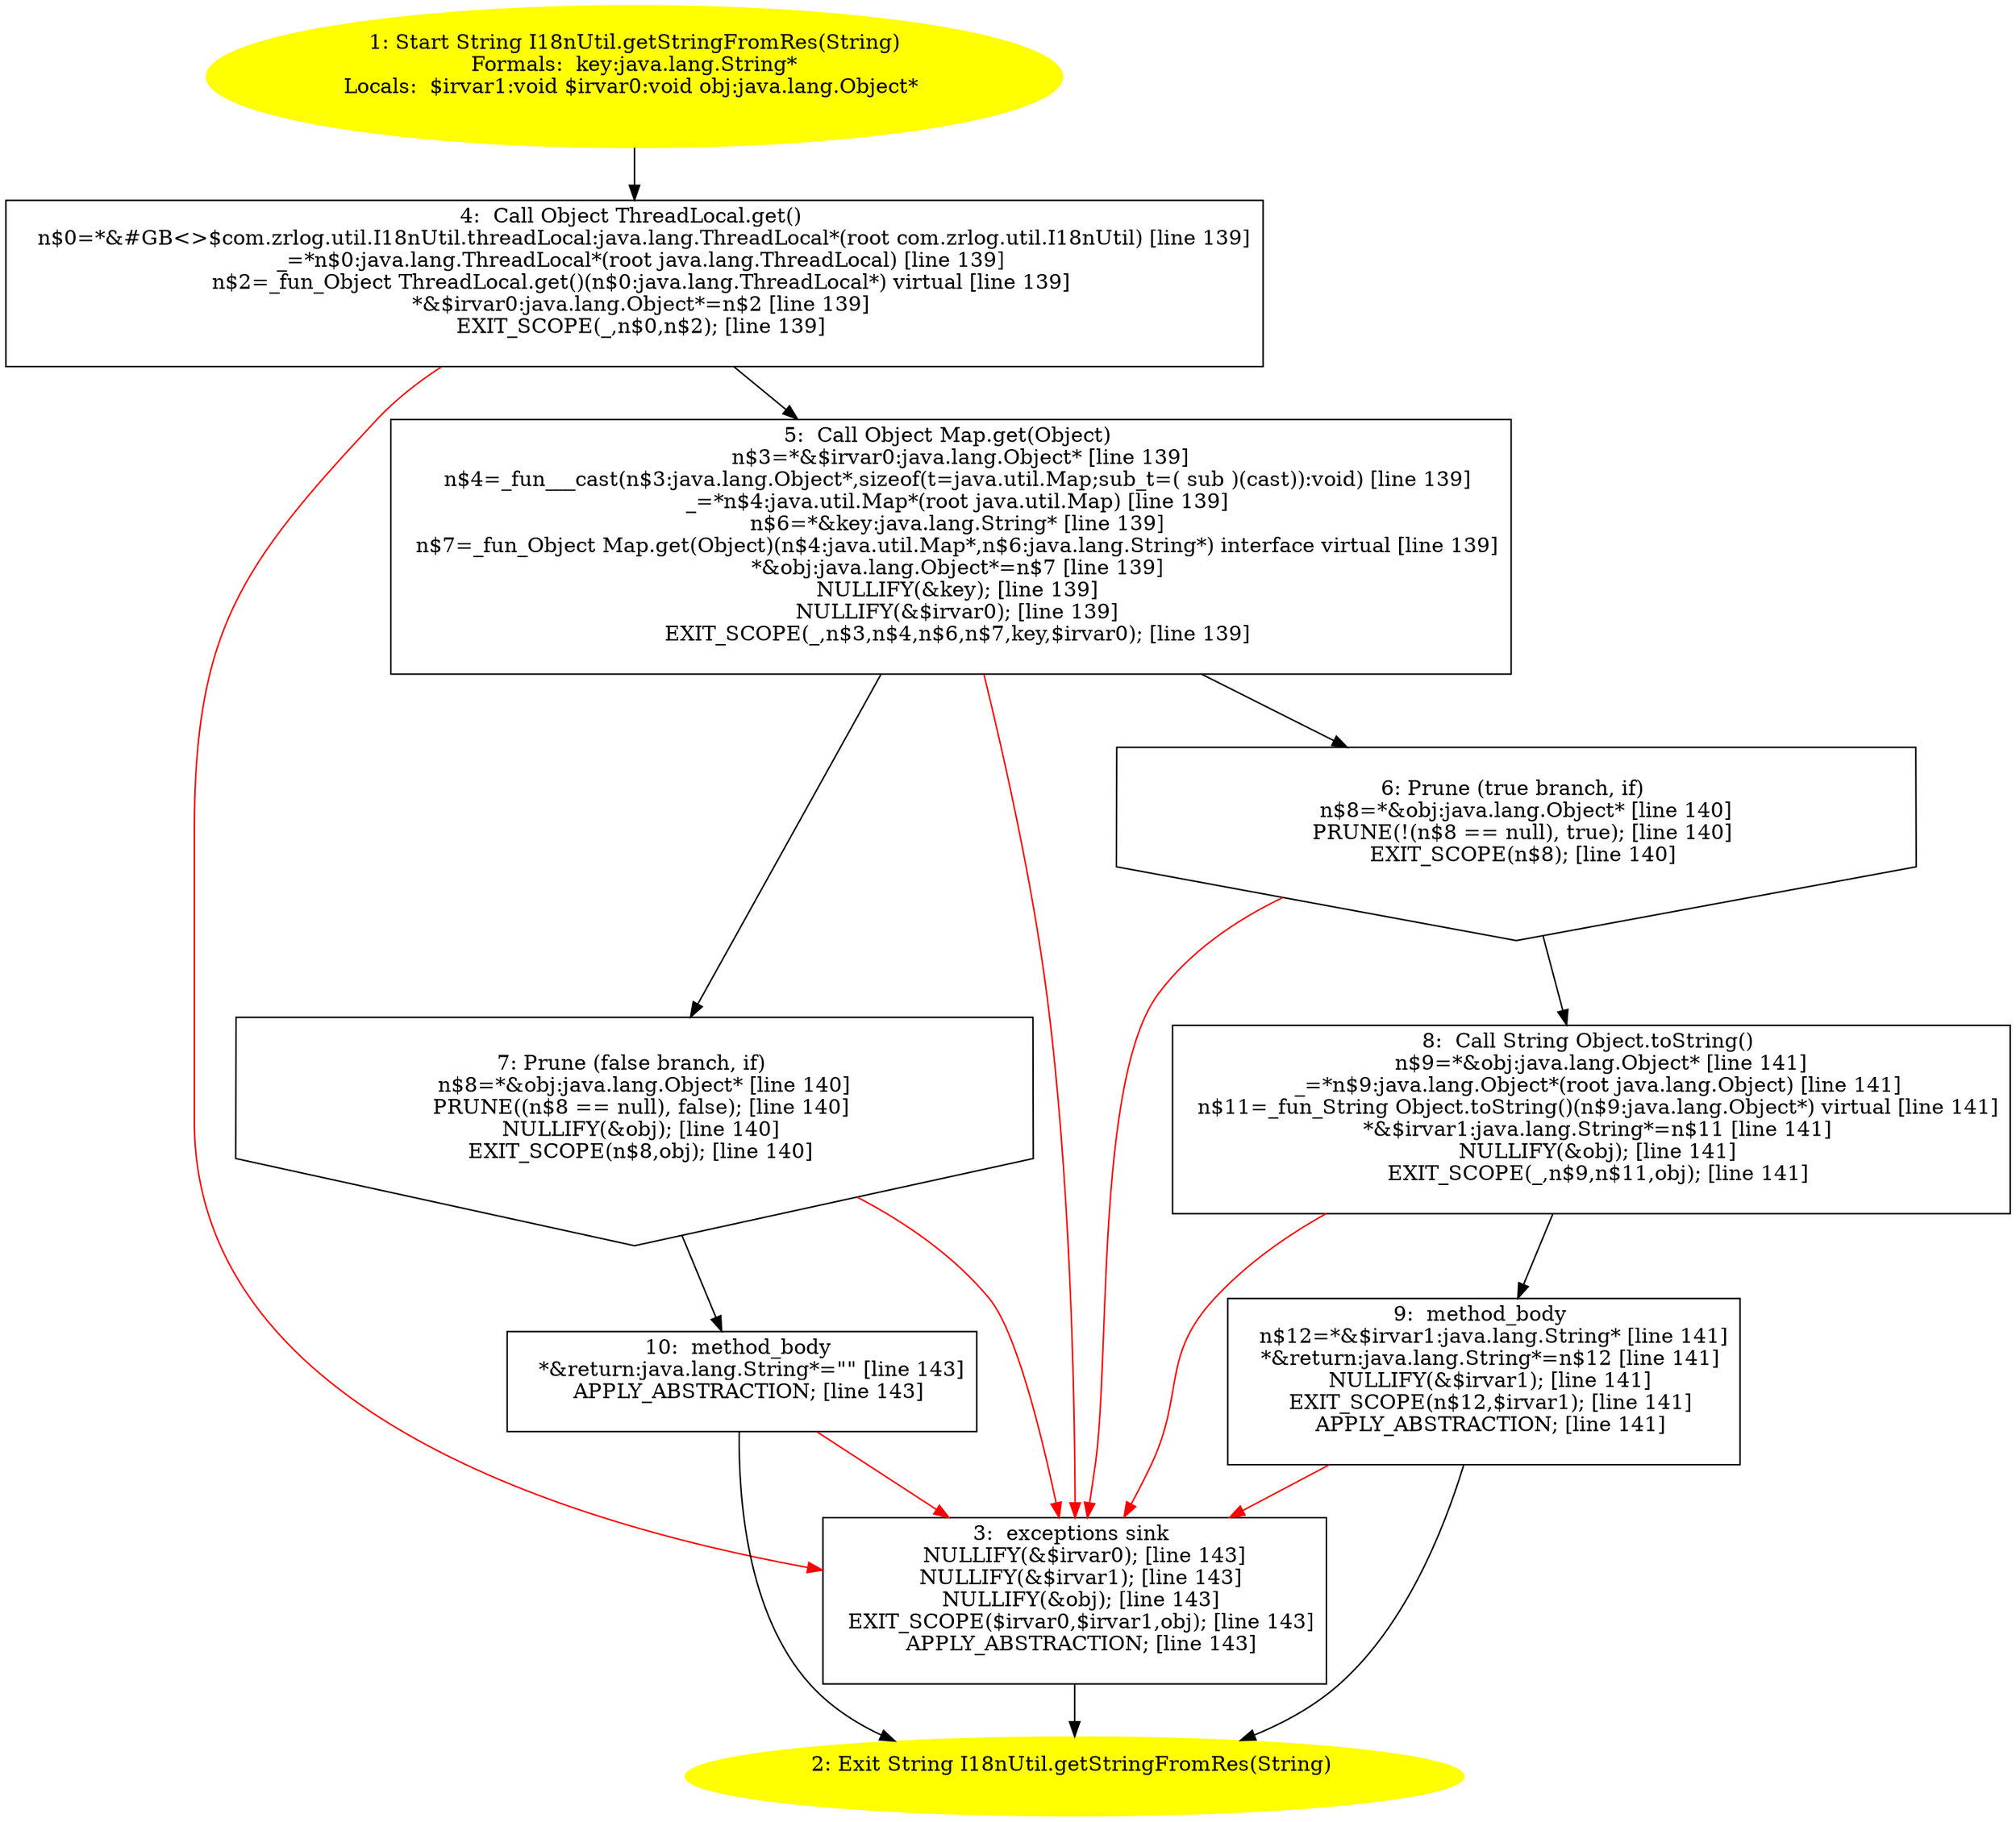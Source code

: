 /* @generated */
digraph cfg {
"com.zrlog.util.I18nUtil.getStringFromRes(java.lang.String):java.lang.String.f0aa2b456a26972b9dce6ebdaacde49d_1" [label="1: Start String I18nUtil.getStringFromRes(String)\nFormals:  key:java.lang.String*\nLocals:  $irvar1:void $irvar0:void obj:java.lang.Object* \n  " color=yellow style=filled]
	

	 "com.zrlog.util.I18nUtil.getStringFromRes(java.lang.String):java.lang.String.f0aa2b456a26972b9dce6ebdaacde49d_1" -> "com.zrlog.util.I18nUtil.getStringFromRes(java.lang.String):java.lang.String.f0aa2b456a26972b9dce6ebdaacde49d_4" ;
"com.zrlog.util.I18nUtil.getStringFromRes(java.lang.String):java.lang.String.f0aa2b456a26972b9dce6ebdaacde49d_2" [label="2: Exit String I18nUtil.getStringFromRes(String) \n  " color=yellow style=filled]
	

"com.zrlog.util.I18nUtil.getStringFromRes(java.lang.String):java.lang.String.f0aa2b456a26972b9dce6ebdaacde49d_3" [label="3:  exceptions sink \n   NULLIFY(&$irvar0); [line 143]\n  NULLIFY(&$irvar1); [line 143]\n  NULLIFY(&obj); [line 143]\n  EXIT_SCOPE($irvar0,$irvar1,obj); [line 143]\n  APPLY_ABSTRACTION; [line 143]\n " shape="box"]
	

	 "com.zrlog.util.I18nUtil.getStringFromRes(java.lang.String):java.lang.String.f0aa2b456a26972b9dce6ebdaacde49d_3" -> "com.zrlog.util.I18nUtil.getStringFromRes(java.lang.String):java.lang.String.f0aa2b456a26972b9dce6ebdaacde49d_2" ;
"com.zrlog.util.I18nUtil.getStringFromRes(java.lang.String):java.lang.String.f0aa2b456a26972b9dce6ebdaacde49d_4" [label="4:  Call Object ThreadLocal.get() \n   n$0=*&#GB<>$com.zrlog.util.I18nUtil.threadLocal:java.lang.ThreadLocal*(root com.zrlog.util.I18nUtil) [line 139]\n  _=*n$0:java.lang.ThreadLocal*(root java.lang.ThreadLocal) [line 139]\n  n$2=_fun_Object ThreadLocal.get()(n$0:java.lang.ThreadLocal*) virtual [line 139]\n  *&$irvar0:java.lang.Object*=n$2 [line 139]\n  EXIT_SCOPE(_,n$0,n$2); [line 139]\n " shape="box"]
	

	 "com.zrlog.util.I18nUtil.getStringFromRes(java.lang.String):java.lang.String.f0aa2b456a26972b9dce6ebdaacde49d_4" -> "com.zrlog.util.I18nUtil.getStringFromRes(java.lang.String):java.lang.String.f0aa2b456a26972b9dce6ebdaacde49d_5" ;
	 "com.zrlog.util.I18nUtil.getStringFromRes(java.lang.String):java.lang.String.f0aa2b456a26972b9dce6ebdaacde49d_4" -> "com.zrlog.util.I18nUtil.getStringFromRes(java.lang.String):java.lang.String.f0aa2b456a26972b9dce6ebdaacde49d_3" [color="red" ];
"com.zrlog.util.I18nUtil.getStringFromRes(java.lang.String):java.lang.String.f0aa2b456a26972b9dce6ebdaacde49d_5" [label="5:  Call Object Map.get(Object) \n   n$3=*&$irvar0:java.lang.Object* [line 139]\n  n$4=_fun___cast(n$3:java.lang.Object*,sizeof(t=java.util.Map;sub_t=( sub )(cast)):void) [line 139]\n  _=*n$4:java.util.Map*(root java.util.Map) [line 139]\n  n$6=*&key:java.lang.String* [line 139]\n  n$7=_fun_Object Map.get(Object)(n$4:java.util.Map*,n$6:java.lang.String*) interface virtual [line 139]\n  *&obj:java.lang.Object*=n$7 [line 139]\n  NULLIFY(&key); [line 139]\n  NULLIFY(&$irvar0); [line 139]\n  EXIT_SCOPE(_,n$3,n$4,n$6,n$7,key,$irvar0); [line 139]\n " shape="box"]
	

	 "com.zrlog.util.I18nUtil.getStringFromRes(java.lang.String):java.lang.String.f0aa2b456a26972b9dce6ebdaacde49d_5" -> "com.zrlog.util.I18nUtil.getStringFromRes(java.lang.String):java.lang.String.f0aa2b456a26972b9dce6ebdaacde49d_6" ;
	 "com.zrlog.util.I18nUtil.getStringFromRes(java.lang.String):java.lang.String.f0aa2b456a26972b9dce6ebdaacde49d_5" -> "com.zrlog.util.I18nUtil.getStringFromRes(java.lang.String):java.lang.String.f0aa2b456a26972b9dce6ebdaacde49d_7" ;
	 "com.zrlog.util.I18nUtil.getStringFromRes(java.lang.String):java.lang.String.f0aa2b456a26972b9dce6ebdaacde49d_5" -> "com.zrlog.util.I18nUtil.getStringFromRes(java.lang.String):java.lang.String.f0aa2b456a26972b9dce6ebdaacde49d_3" [color="red" ];
"com.zrlog.util.I18nUtil.getStringFromRes(java.lang.String):java.lang.String.f0aa2b456a26972b9dce6ebdaacde49d_6" [label="6: Prune (true branch, if) \n   n$8=*&obj:java.lang.Object* [line 140]\n  PRUNE(!(n$8 == null), true); [line 140]\n  EXIT_SCOPE(n$8); [line 140]\n " shape="invhouse"]
	

	 "com.zrlog.util.I18nUtil.getStringFromRes(java.lang.String):java.lang.String.f0aa2b456a26972b9dce6ebdaacde49d_6" -> "com.zrlog.util.I18nUtil.getStringFromRes(java.lang.String):java.lang.String.f0aa2b456a26972b9dce6ebdaacde49d_8" ;
	 "com.zrlog.util.I18nUtil.getStringFromRes(java.lang.String):java.lang.String.f0aa2b456a26972b9dce6ebdaacde49d_6" -> "com.zrlog.util.I18nUtil.getStringFromRes(java.lang.String):java.lang.String.f0aa2b456a26972b9dce6ebdaacde49d_3" [color="red" ];
"com.zrlog.util.I18nUtil.getStringFromRes(java.lang.String):java.lang.String.f0aa2b456a26972b9dce6ebdaacde49d_7" [label="7: Prune (false branch, if) \n   n$8=*&obj:java.lang.Object* [line 140]\n  PRUNE((n$8 == null), false); [line 140]\n  NULLIFY(&obj); [line 140]\n  EXIT_SCOPE(n$8,obj); [line 140]\n " shape="invhouse"]
	

	 "com.zrlog.util.I18nUtil.getStringFromRes(java.lang.String):java.lang.String.f0aa2b456a26972b9dce6ebdaacde49d_7" -> "com.zrlog.util.I18nUtil.getStringFromRes(java.lang.String):java.lang.String.f0aa2b456a26972b9dce6ebdaacde49d_10" ;
	 "com.zrlog.util.I18nUtil.getStringFromRes(java.lang.String):java.lang.String.f0aa2b456a26972b9dce6ebdaacde49d_7" -> "com.zrlog.util.I18nUtil.getStringFromRes(java.lang.String):java.lang.String.f0aa2b456a26972b9dce6ebdaacde49d_3" [color="red" ];
"com.zrlog.util.I18nUtil.getStringFromRes(java.lang.String):java.lang.String.f0aa2b456a26972b9dce6ebdaacde49d_8" [label="8:  Call String Object.toString() \n   n$9=*&obj:java.lang.Object* [line 141]\n  _=*n$9:java.lang.Object*(root java.lang.Object) [line 141]\n  n$11=_fun_String Object.toString()(n$9:java.lang.Object*) virtual [line 141]\n  *&$irvar1:java.lang.String*=n$11 [line 141]\n  NULLIFY(&obj); [line 141]\n  EXIT_SCOPE(_,n$9,n$11,obj); [line 141]\n " shape="box"]
	

	 "com.zrlog.util.I18nUtil.getStringFromRes(java.lang.String):java.lang.String.f0aa2b456a26972b9dce6ebdaacde49d_8" -> "com.zrlog.util.I18nUtil.getStringFromRes(java.lang.String):java.lang.String.f0aa2b456a26972b9dce6ebdaacde49d_9" ;
	 "com.zrlog.util.I18nUtil.getStringFromRes(java.lang.String):java.lang.String.f0aa2b456a26972b9dce6ebdaacde49d_8" -> "com.zrlog.util.I18nUtil.getStringFromRes(java.lang.String):java.lang.String.f0aa2b456a26972b9dce6ebdaacde49d_3" [color="red" ];
"com.zrlog.util.I18nUtil.getStringFromRes(java.lang.String):java.lang.String.f0aa2b456a26972b9dce6ebdaacde49d_9" [label="9:  method_body \n   n$12=*&$irvar1:java.lang.String* [line 141]\n  *&return:java.lang.String*=n$12 [line 141]\n  NULLIFY(&$irvar1); [line 141]\n  EXIT_SCOPE(n$12,$irvar1); [line 141]\n  APPLY_ABSTRACTION; [line 141]\n " shape="box"]
	

	 "com.zrlog.util.I18nUtil.getStringFromRes(java.lang.String):java.lang.String.f0aa2b456a26972b9dce6ebdaacde49d_9" -> "com.zrlog.util.I18nUtil.getStringFromRes(java.lang.String):java.lang.String.f0aa2b456a26972b9dce6ebdaacde49d_2" ;
	 "com.zrlog.util.I18nUtil.getStringFromRes(java.lang.String):java.lang.String.f0aa2b456a26972b9dce6ebdaacde49d_9" -> "com.zrlog.util.I18nUtil.getStringFromRes(java.lang.String):java.lang.String.f0aa2b456a26972b9dce6ebdaacde49d_3" [color="red" ];
"com.zrlog.util.I18nUtil.getStringFromRes(java.lang.String):java.lang.String.f0aa2b456a26972b9dce6ebdaacde49d_10" [label="10:  method_body \n   *&return:java.lang.String*=\"\" [line 143]\n  APPLY_ABSTRACTION; [line 143]\n " shape="box"]
	

	 "com.zrlog.util.I18nUtil.getStringFromRes(java.lang.String):java.lang.String.f0aa2b456a26972b9dce6ebdaacde49d_10" -> "com.zrlog.util.I18nUtil.getStringFromRes(java.lang.String):java.lang.String.f0aa2b456a26972b9dce6ebdaacde49d_2" ;
	 "com.zrlog.util.I18nUtil.getStringFromRes(java.lang.String):java.lang.String.f0aa2b456a26972b9dce6ebdaacde49d_10" -> "com.zrlog.util.I18nUtil.getStringFromRes(java.lang.String):java.lang.String.f0aa2b456a26972b9dce6ebdaacde49d_3" [color="red" ];
}
